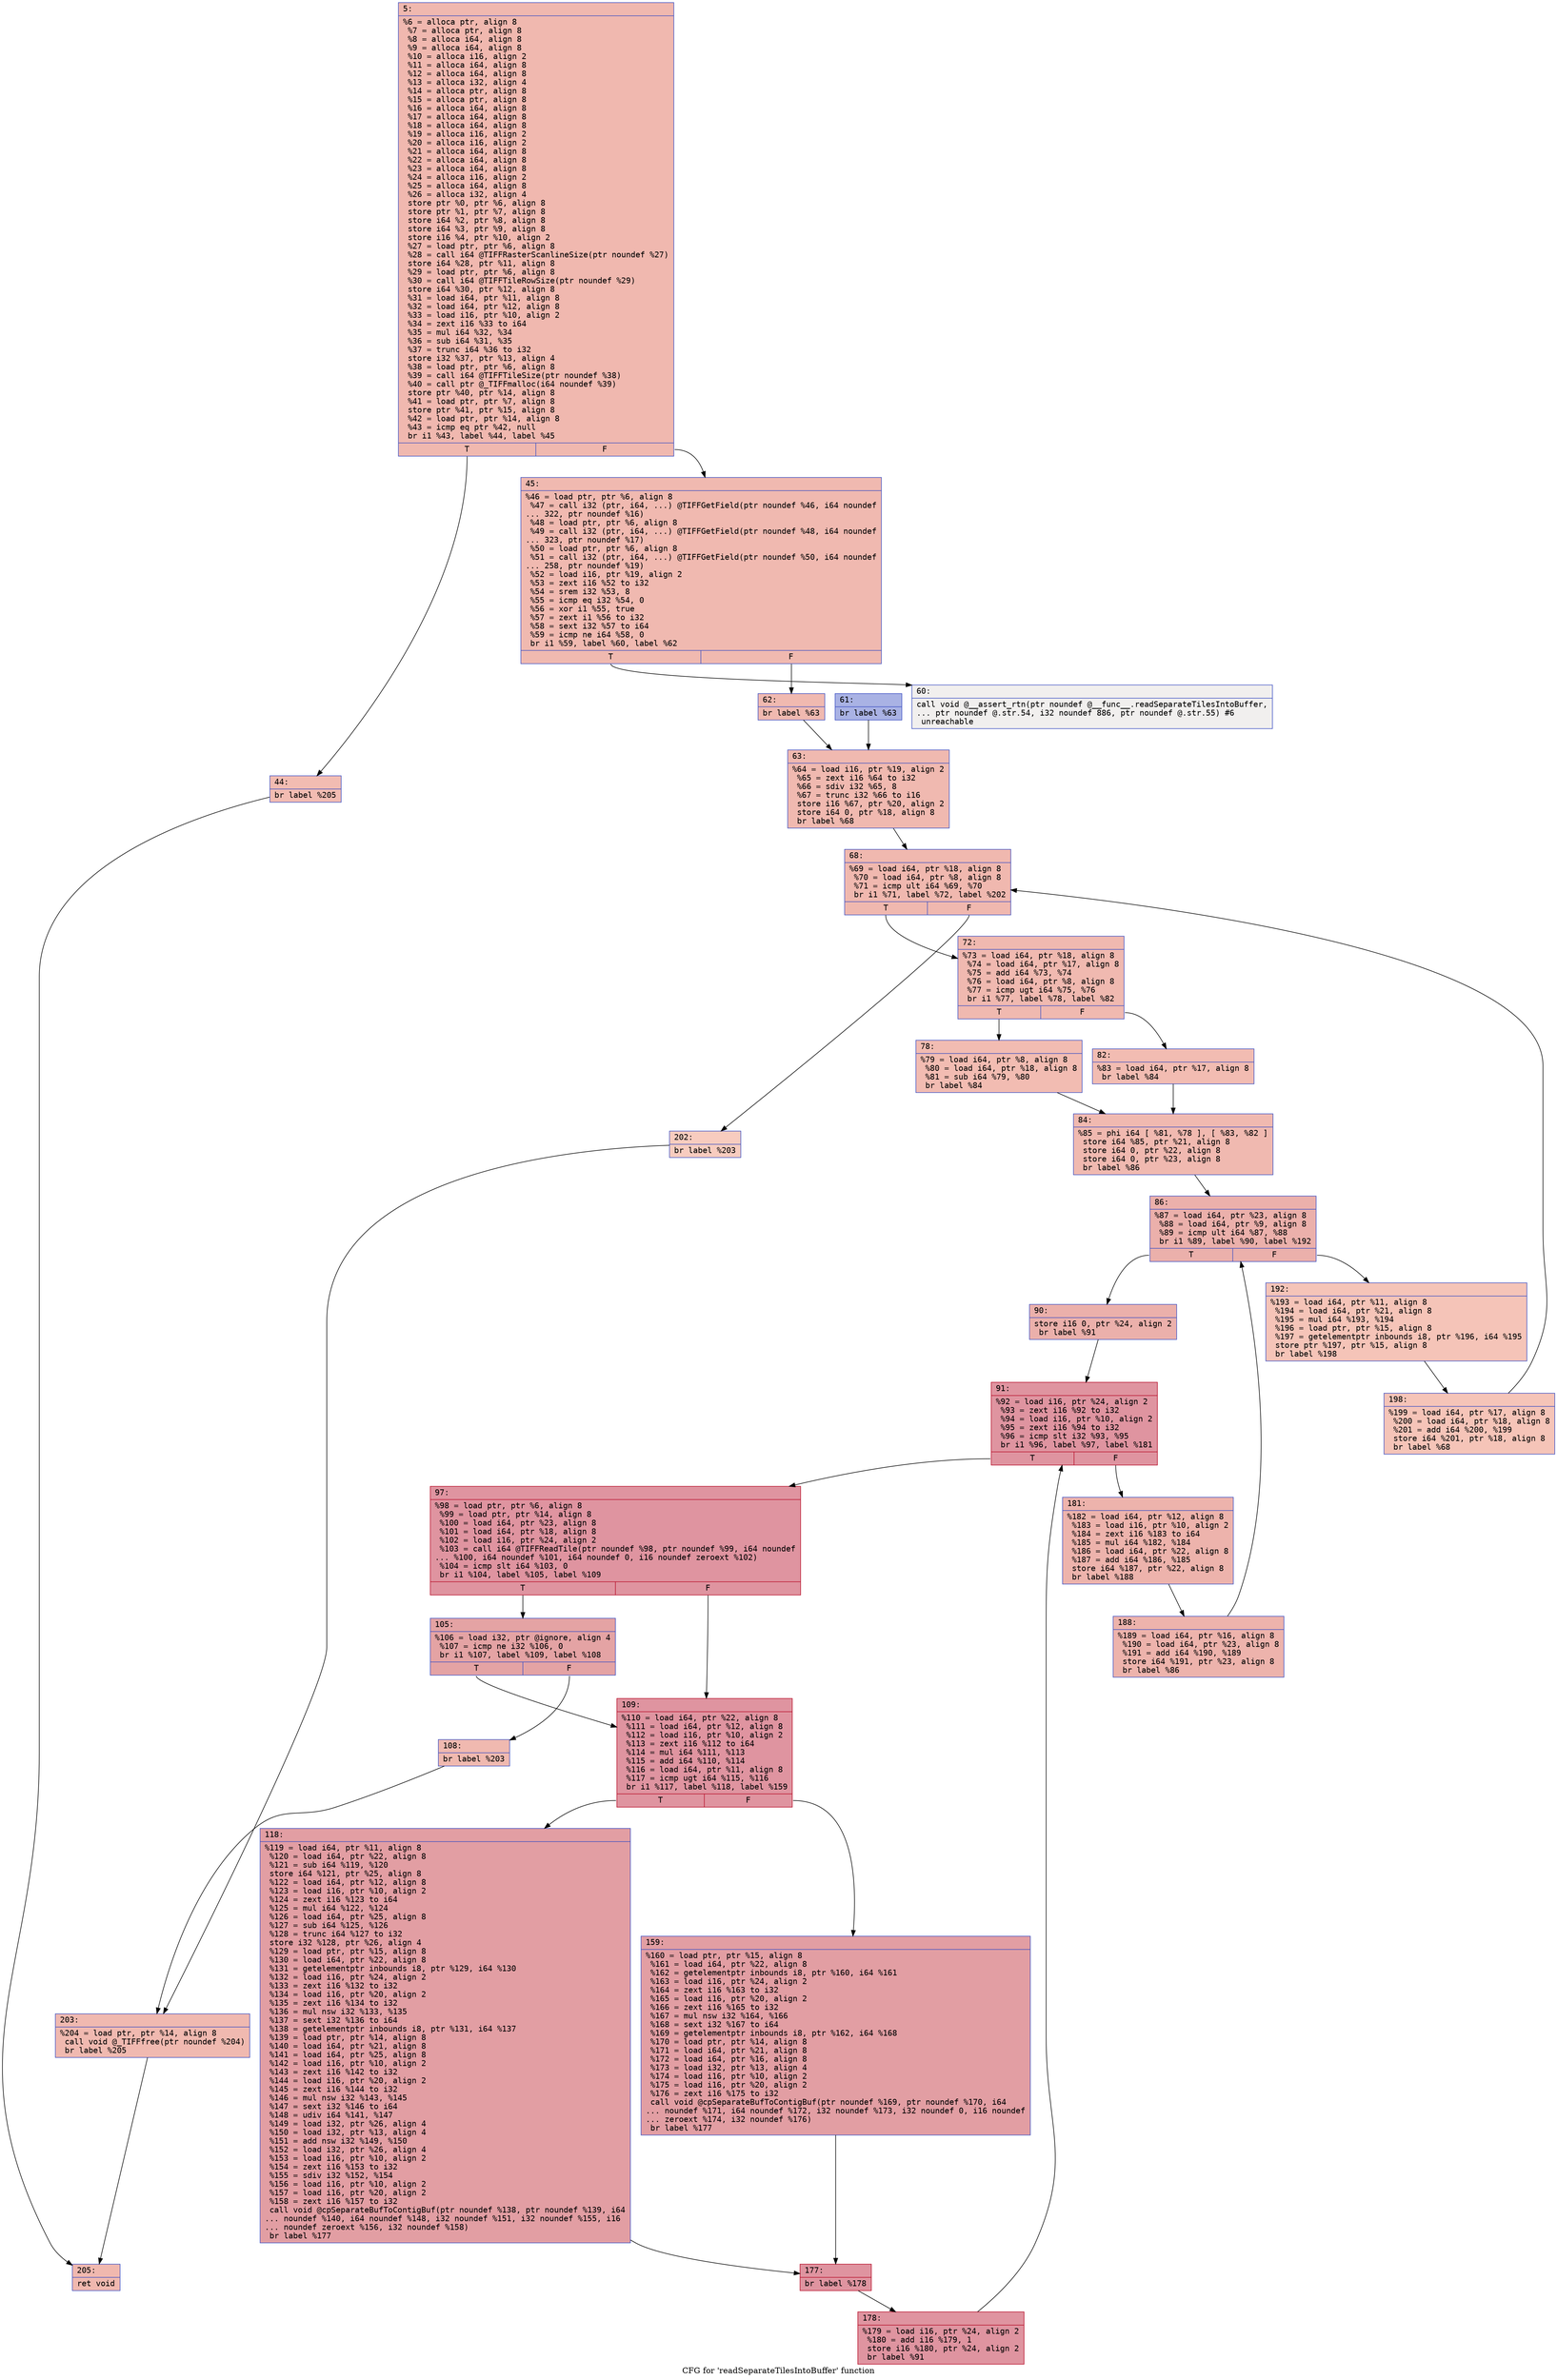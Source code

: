 digraph "CFG for 'readSeparateTilesIntoBuffer' function" {
	label="CFG for 'readSeparateTilesIntoBuffer' function";

	Node0x600001c4ca00 [shape=record,color="#3d50c3ff", style=filled, fillcolor="#dc5d4a70" fontname="Courier",label="{5:\l|  %6 = alloca ptr, align 8\l  %7 = alloca ptr, align 8\l  %8 = alloca i64, align 8\l  %9 = alloca i64, align 8\l  %10 = alloca i16, align 2\l  %11 = alloca i64, align 8\l  %12 = alloca i64, align 8\l  %13 = alloca i32, align 4\l  %14 = alloca ptr, align 8\l  %15 = alloca ptr, align 8\l  %16 = alloca i64, align 8\l  %17 = alloca i64, align 8\l  %18 = alloca i64, align 8\l  %19 = alloca i16, align 2\l  %20 = alloca i16, align 2\l  %21 = alloca i64, align 8\l  %22 = alloca i64, align 8\l  %23 = alloca i64, align 8\l  %24 = alloca i16, align 2\l  %25 = alloca i64, align 8\l  %26 = alloca i32, align 4\l  store ptr %0, ptr %6, align 8\l  store ptr %1, ptr %7, align 8\l  store i64 %2, ptr %8, align 8\l  store i64 %3, ptr %9, align 8\l  store i16 %4, ptr %10, align 2\l  %27 = load ptr, ptr %6, align 8\l  %28 = call i64 @TIFFRasterScanlineSize(ptr noundef %27)\l  store i64 %28, ptr %11, align 8\l  %29 = load ptr, ptr %6, align 8\l  %30 = call i64 @TIFFTileRowSize(ptr noundef %29)\l  store i64 %30, ptr %12, align 8\l  %31 = load i64, ptr %11, align 8\l  %32 = load i64, ptr %12, align 8\l  %33 = load i16, ptr %10, align 2\l  %34 = zext i16 %33 to i64\l  %35 = mul i64 %32, %34\l  %36 = sub i64 %31, %35\l  %37 = trunc i64 %36 to i32\l  store i32 %37, ptr %13, align 4\l  %38 = load ptr, ptr %6, align 8\l  %39 = call i64 @TIFFTileSize(ptr noundef %38)\l  %40 = call ptr @_TIFFmalloc(i64 noundef %39)\l  store ptr %40, ptr %14, align 8\l  %41 = load ptr, ptr %7, align 8\l  store ptr %41, ptr %15, align 8\l  %42 = load ptr, ptr %14, align 8\l  %43 = icmp eq ptr %42, null\l  br i1 %43, label %44, label %45\l|{<s0>T|<s1>F}}"];
	Node0x600001c4ca00:s0 -> Node0x600001c4caa0[tooltip="5 -> 44\nProbability 37.50%" ];
	Node0x600001c4ca00:s1 -> Node0x600001c4caf0[tooltip="5 -> 45\nProbability 62.50%" ];
	Node0x600001c4caa0 [shape=record,color="#3d50c3ff", style=filled, fillcolor="#e1675170" fontname="Courier",label="{44:\l|  br label %205\l}"];
	Node0x600001c4caa0 -> Node0x600001c4d360[tooltip="44 -> 205\nProbability 100.00%" ];
	Node0x600001c4caf0 [shape=record,color="#3d50c3ff", style=filled, fillcolor="#de614d70" fontname="Courier",label="{45:\l|  %46 = load ptr, ptr %6, align 8\l  %47 = call i32 (ptr, i64, ...) @TIFFGetField(ptr noundef %46, i64 noundef\l... 322, ptr noundef %16)\l  %48 = load ptr, ptr %6, align 8\l  %49 = call i32 (ptr, i64, ...) @TIFFGetField(ptr noundef %48, i64 noundef\l... 323, ptr noundef %17)\l  %50 = load ptr, ptr %6, align 8\l  %51 = call i32 (ptr, i64, ...) @TIFFGetField(ptr noundef %50, i64 noundef\l... 258, ptr noundef %19)\l  %52 = load i16, ptr %19, align 2\l  %53 = zext i16 %52 to i32\l  %54 = srem i32 %53, 8\l  %55 = icmp eq i32 %54, 0\l  %56 = xor i1 %55, true\l  %57 = zext i1 %56 to i32\l  %58 = sext i32 %57 to i64\l  %59 = icmp ne i64 %58, 0\l  br i1 %59, label %60, label %62\l|{<s0>T|<s1>F}}"];
	Node0x600001c4caf0:s0 -> Node0x600001c4cb40[tooltip="45 -> 60\nProbability 0.00%" ];
	Node0x600001c4caf0:s1 -> Node0x600001c4cbe0[tooltip="45 -> 62\nProbability 100.00%" ];
	Node0x600001c4cb40 [shape=record,color="#3d50c3ff", style=filled, fillcolor="#e0dbd870" fontname="Courier",label="{60:\l|  call void @__assert_rtn(ptr noundef @__func__.readSeparateTilesIntoBuffer,\l... ptr noundef @.str.54, i32 noundef 886, ptr noundef @.str.55) #6\l  unreachable\l}"];
	Node0x600001c4cb90 [shape=record,color="#3d50c3ff", style=filled, fillcolor="#3d50c370" fontname="Courier",label="{61:\l|  br label %63\l}"];
	Node0x600001c4cb90 -> Node0x600001c4cc30[tooltip="61 -> 63\nProbability 100.00%" ];
	Node0x600001c4cbe0 [shape=record,color="#3d50c3ff", style=filled, fillcolor="#de614d70" fontname="Courier",label="{62:\l|  br label %63\l}"];
	Node0x600001c4cbe0 -> Node0x600001c4cc30[tooltip="62 -> 63\nProbability 100.00%" ];
	Node0x600001c4cc30 [shape=record,color="#3d50c3ff", style=filled, fillcolor="#de614d70" fontname="Courier",label="{63:\l|  %64 = load i16, ptr %19, align 2\l  %65 = zext i16 %64 to i32\l  %66 = sdiv i32 %65, 8\l  %67 = trunc i32 %66 to i16\l  store i16 %67, ptr %20, align 2\l  store i64 0, ptr %18, align 8\l  br label %68\l}"];
	Node0x600001c4cc30 -> Node0x600001c4cc80[tooltip="63 -> 68\nProbability 100.00%" ];
	Node0x600001c4cc80 [shape=record,color="#3d50c3ff", style=filled, fillcolor="#dc5d4a70" fontname="Courier",label="{68:\l|  %69 = load i64, ptr %18, align 8\l  %70 = load i64, ptr %8, align 8\l  %71 = icmp ult i64 %69, %70\l  br i1 %71, label %72, label %202\l|{<s0>T|<s1>F}}"];
	Node0x600001c4cc80:s0 -> Node0x600001c4ccd0[tooltip="68 -> 72\nProbability 96.88%" ];
	Node0x600001c4cc80:s1 -> Node0x600001c4d2c0[tooltip="68 -> 202\nProbability 3.12%" ];
	Node0x600001c4ccd0 [shape=record,color="#3d50c3ff", style=filled, fillcolor="#de614d70" fontname="Courier",label="{72:\l|  %73 = load i64, ptr %18, align 8\l  %74 = load i64, ptr %17, align 8\l  %75 = add i64 %73, %74\l  %76 = load i64, ptr %8, align 8\l  %77 = icmp ugt i64 %75, %76\l  br i1 %77, label %78, label %82\l|{<s0>T|<s1>F}}"];
	Node0x600001c4ccd0:s0 -> Node0x600001c4cd20[tooltip="72 -> 78\nProbability 50.00%" ];
	Node0x600001c4ccd0:s1 -> Node0x600001c4cd70[tooltip="72 -> 82\nProbability 50.00%" ];
	Node0x600001c4cd20 [shape=record,color="#3d50c3ff", style=filled, fillcolor="#e1675170" fontname="Courier",label="{78:\l|  %79 = load i64, ptr %8, align 8\l  %80 = load i64, ptr %18, align 8\l  %81 = sub i64 %79, %80\l  br label %84\l}"];
	Node0x600001c4cd20 -> Node0x600001c4cdc0[tooltip="78 -> 84\nProbability 100.00%" ];
	Node0x600001c4cd70 [shape=record,color="#3d50c3ff", style=filled, fillcolor="#e1675170" fontname="Courier",label="{82:\l|  %83 = load i64, ptr %17, align 8\l  br label %84\l}"];
	Node0x600001c4cd70 -> Node0x600001c4cdc0[tooltip="82 -> 84\nProbability 100.00%" ];
	Node0x600001c4cdc0 [shape=record,color="#3d50c3ff", style=filled, fillcolor="#de614d70" fontname="Courier",label="{84:\l|  %85 = phi i64 [ %81, %78 ], [ %83, %82 ]\l  store i64 %85, ptr %21, align 8\l  store i64 0, ptr %22, align 8\l  store i64 0, ptr %23, align 8\l  br label %86\l}"];
	Node0x600001c4cdc0 -> Node0x600001c4ce10[tooltip="84 -> 86\nProbability 100.00%" ];
	Node0x600001c4ce10 [shape=record,color="#3d50c3ff", style=filled, fillcolor="#d24b4070" fontname="Courier",label="{86:\l|  %87 = load i64, ptr %23, align 8\l  %88 = load i64, ptr %9, align 8\l  %89 = icmp ult i64 %87, %88\l  br i1 %89, label %90, label %192\l|{<s0>T|<s1>F}}"];
	Node0x600001c4ce10:s0 -> Node0x600001c4ce60[tooltip="86 -> 90\nProbability 96.88%" ];
	Node0x600001c4ce10:s1 -> Node0x600001c4d220[tooltip="86 -> 192\nProbability 3.12%" ];
	Node0x600001c4ce60 [shape=record,color="#3d50c3ff", style=filled, fillcolor="#d24b4070" fontname="Courier",label="{90:\l|  store i16 0, ptr %24, align 2\l  br label %91\l}"];
	Node0x600001c4ce60 -> Node0x600001c4ceb0[tooltip="90 -> 91\nProbability 100.00%" ];
	Node0x600001c4ceb0 [shape=record,color="#b70d28ff", style=filled, fillcolor="#b70d2870" fontname="Courier",label="{91:\l|  %92 = load i16, ptr %24, align 2\l  %93 = zext i16 %92 to i32\l  %94 = load i16, ptr %10, align 2\l  %95 = zext i16 %94 to i32\l  %96 = icmp slt i32 %93, %95\l  br i1 %96, label %97, label %181\l|{<s0>T|<s1>F}}"];
	Node0x600001c4ceb0:s0 -> Node0x600001c4cf00[tooltip="91 -> 97\nProbability 96.88%" ];
	Node0x600001c4ceb0:s1 -> Node0x600001c4d180[tooltip="91 -> 181\nProbability 3.12%" ];
	Node0x600001c4cf00 [shape=record,color="#b70d28ff", style=filled, fillcolor="#b70d2870" fontname="Courier",label="{97:\l|  %98 = load ptr, ptr %6, align 8\l  %99 = load ptr, ptr %14, align 8\l  %100 = load i64, ptr %23, align 8\l  %101 = load i64, ptr %18, align 8\l  %102 = load i16, ptr %24, align 2\l  %103 = call i64 @TIFFReadTile(ptr noundef %98, ptr noundef %99, i64 noundef\l... %100, i64 noundef %101, i64 noundef 0, i16 noundef zeroext %102)\l  %104 = icmp slt i64 %103, 0\l  br i1 %104, label %105, label %109\l|{<s0>T|<s1>F}}"];
	Node0x600001c4cf00:s0 -> Node0x600001c4cf50[tooltip="97 -> 105\nProbability 37.50%" ];
	Node0x600001c4cf00:s1 -> Node0x600001c4cff0[tooltip="97 -> 109\nProbability 62.50%" ];
	Node0x600001c4cf50 [shape=record,color="#3d50c3ff", style=filled, fillcolor="#c32e3170" fontname="Courier",label="{105:\l|  %106 = load i32, ptr @ignore, align 4\l  %107 = icmp ne i32 %106, 0\l  br i1 %107, label %109, label %108\l|{<s0>T|<s1>F}}"];
	Node0x600001c4cf50:s0 -> Node0x600001c4cff0[tooltip="105 -> 109\nProbability 96.88%" ];
	Node0x600001c4cf50:s1 -> Node0x600001c4cfa0[tooltip="105 -> 108\nProbability 3.12%" ];
	Node0x600001c4cfa0 [shape=record,color="#3d50c3ff", style=filled, fillcolor="#de614d70" fontname="Courier",label="{108:\l|  br label %203\l}"];
	Node0x600001c4cfa0 -> Node0x600001c4d310[tooltip="108 -> 203\nProbability 100.00%" ];
	Node0x600001c4cff0 [shape=record,color="#b70d28ff", style=filled, fillcolor="#b70d2870" fontname="Courier",label="{109:\l|  %110 = load i64, ptr %22, align 8\l  %111 = load i64, ptr %12, align 8\l  %112 = load i16, ptr %10, align 2\l  %113 = zext i16 %112 to i64\l  %114 = mul i64 %111, %113\l  %115 = add i64 %110, %114\l  %116 = load i64, ptr %11, align 8\l  %117 = icmp ugt i64 %115, %116\l  br i1 %117, label %118, label %159\l|{<s0>T|<s1>F}}"];
	Node0x600001c4cff0:s0 -> Node0x600001c4d040[tooltip="109 -> 118\nProbability 50.00%" ];
	Node0x600001c4cff0:s1 -> Node0x600001c4d090[tooltip="109 -> 159\nProbability 50.00%" ];
	Node0x600001c4d040 [shape=record,color="#3d50c3ff", style=filled, fillcolor="#be242e70" fontname="Courier",label="{118:\l|  %119 = load i64, ptr %11, align 8\l  %120 = load i64, ptr %22, align 8\l  %121 = sub i64 %119, %120\l  store i64 %121, ptr %25, align 8\l  %122 = load i64, ptr %12, align 8\l  %123 = load i16, ptr %10, align 2\l  %124 = zext i16 %123 to i64\l  %125 = mul i64 %122, %124\l  %126 = load i64, ptr %25, align 8\l  %127 = sub i64 %125, %126\l  %128 = trunc i64 %127 to i32\l  store i32 %128, ptr %26, align 4\l  %129 = load ptr, ptr %15, align 8\l  %130 = load i64, ptr %22, align 8\l  %131 = getelementptr inbounds i8, ptr %129, i64 %130\l  %132 = load i16, ptr %24, align 2\l  %133 = zext i16 %132 to i32\l  %134 = load i16, ptr %20, align 2\l  %135 = zext i16 %134 to i32\l  %136 = mul nsw i32 %133, %135\l  %137 = sext i32 %136 to i64\l  %138 = getelementptr inbounds i8, ptr %131, i64 %137\l  %139 = load ptr, ptr %14, align 8\l  %140 = load i64, ptr %21, align 8\l  %141 = load i64, ptr %25, align 8\l  %142 = load i16, ptr %10, align 2\l  %143 = zext i16 %142 to i32\l  %144 = load i16, ptr %20, align 2\l  %145 = zext i16 %144 to i32\l  %146 = mul nsw i32 %143, %145\l  %147 = sext i32 %146 to i64\l  %148 = udiv i64 %141, %147\l  %149 = load i32, ptr %26, align 4\l  %150 = load i32, ptr %13, align 4\l  %151 = add nsw i32 %149, %150\l  %152 = load i32, ptr %26, align 4\l  %153 = load i16, ptr %10, align 2\l  %154 = zext i16 %153 to i32\l  %155 = sdiv i32 %152, %154\l  %156 = load i16, ptr %10, align 2\l  %157 = load i16, ptr %20, align 2\l  %158 = zext i16 %157 to i32\l  call void @cpSeparateBufToContigBuf(ptr noundef %138, ptr noundef %139, i64\l... noundef %140, i64 noundef %148, i32 noundef %151, i32 noundef %155, i16\l... noundef zeroext %156, i32 noundef %158)\l  br label %177\l}"];
	Node0x600001c4d040 -> Node0x600001c4d0e0[tooltip="118 -> 177\nProbability 100.00%" ];
	Node0x600001c4d090 [shape=record,color="#3d50c3ff", style=filled, fillcolor="#be242e70" fontname="Courier",label="{159:\l|  %160 = load ptr, ptr %15, align 8\l  %161 = load i64, ptr %22, align 8\l  %162 = getelementptr inbounds i8, ptr %160, i64 %161\l  %163 = load i16, ptr %24, align 2\l  %164 = zext i16 %163 to i32\l  %165 = load i16, ptr %20, align 2\l  %166 = zext i16 %165 to i32\l  %167 = mul nsw i32 %164, %166\l  %168 = sext i32 %167 to i64\l  %169 = getelementptr inbounds i8, ptr %162, i64 %168\l  %170 = load ptr, ptr %14, align 8\l  %171 = load i64, ptr %21, align 8\l  %172 = load i64, ptr %16, align 8\l  %173 = load i32, ptr %13, align 4\l  %174 = load i16, ptr %10, align 2\l  %175 = load i16, ptr %20, align 2\l  %176 = zext i16 %175 to i32\l  call void @cpSeparateBufToContigBuf(ptr noundef %169, ptr noundef %170, i64\l... noundef %171, i64 noundef %172, i32 noundef %173, i32 noundef 0, i16 noundef\l... zeroext %174, i32 noundef %176)\l  br label %177\l}"];
	Node0x600001c4d090 -> Node0x600001c4d0e0[tooltip="159 -> 177\nProbability 100.00%" ];
	Node0x600001c4d0e0 [shape=record,color="#b70d28ff", style=filled, fillcolor="#b70d2870" fontname="Courier",label="{177:\l|  br label %178\l}"];
	Node0x600001c4d0e0 -> Node0x600001c4d130[tooltip="177 -> 178\nProbability 100.00%" ];
	Node0x600001c4d130 [shape=record,color="#b70d28ff", style=filled, fillcolor="#b70d2870" fontname="Courier",label="{178:\l|  %179 = load i16, ptr %24, align 2\l  %180 = add i16 %179, 1\l  store i16 %180, ptr %24, align 2\l  br label %91\l}"];
	Node0x600001c4d130 -> Node0x600001c4ceb0[tooltip="178 -> 91\nProbability 100.00%" ];
	Node0x600001c4d180 [shape=record,color="#3d50c3ff", style=filled, fillcolor="#d6524470" fontname="Courier",label="{181:\l|  %182 = load i64, ptr %12, align 8\l  %183 = load i16, ptr %10, align 2\l  %184 = zext i16 %183 to i64\l  %185 = mul i64 %182, %184\l  %186 = load i64, ptr %22, align 8\l  %187 = add i64 %186, %185\l  store i64 %187, ptr %22, align 8\l  br label %188\l}"];
	Node0x600001c4d180 -> Node0x600001c4d1d0[tooltip="181 -> 188\nProbability 100.00%" ];
	Node0x600001c4d1d0 [shape=record,color="#3d50c3ff", style=filled, fillcolor="#d6524470" fontname="Courier",label="{188:\l|  %189 = load i64, ptr %16, align 8\l  %190 = load i64, ptr %23, align 8\l  %191 = add i64 %190, %189\l  store i64 %191, ptr %23, align 8\l  br label %86\l}"];
	Node0x600001c4d1d0 -> Node0x600001c4ce10[tooltip="188 -> 86\nProbability 100.00%" ];
	Node0x600001c4d220 [shape=record,color="#3d50c3ff", style=filled, fillcolor="#e97a5f70" fontname="Courier",label="{192:\l|  %193 = load i64, ptr %11, align 8\l  %194 = load i64, ptr %21, align 8\l  %195 = mul i64 %193, %194\l  %196 = load ptr, ptr %15, align 8\l  %197 = getelementptr inbounds i8, ptr %196, i64 %195\l  store ptr %197, ptr %15, align 8\l  br label %198\l}"];
	Node0x600001c4d220 -> Node0x600001c4d270[tooltip="192 -> 198\nProbability 100.00%" ];
	Node0x600001c4d270 [shape=record,color="#3d50c3ff", style=filled, fillcolor="#e97a5f70" fontname="Courier",label="{198:\l|  %199 = load i64, ptr %17, align 8\l  %200 = load i64, ptr %18, align 8\l  %201 = add i64 %200, %199\l  store i64 %201, ptr %18, align 8\l  br label %68\l}"];
	Node0x600001c4d270 -> Node0x600001c4cc80[tooltip="198 -> 68\nProbability 100.00%" ];
	Node0x600001c4d2c0 [shape=record,color="#3d50c3ff", style=filled, fillcolor="#f08b6e70" fontname="Courier",label="{202:\l|  br label %203\l}"];
	Node0x600001c4d2c0 -> Node0x600001c4d310[tooltip="202 -> 203\nProbability 100.00%" ];
	Node0x600001c4d310 [shape=record,color="#3d50c3ff", style=filled, fillcolor="#de614d70" fontname="Courier",label="{203:\l|  %204 = load ptr, ptr %14, align 8\l  call void @_TIFFfree(ptr noundef %204)\l  br label %205\l}"];
	Node0x600001c4d310 -> Node0x600001c4d360[tooltip="203 -> 205\nProbability 100.00%" ];
	Node0x600001c4d360 [shape=record,color="#3d50c3ff", style=filled, fillcolor="#dc5d4a70" fontname="Courier",label="{205:\l|  ret void\l}"];
}
